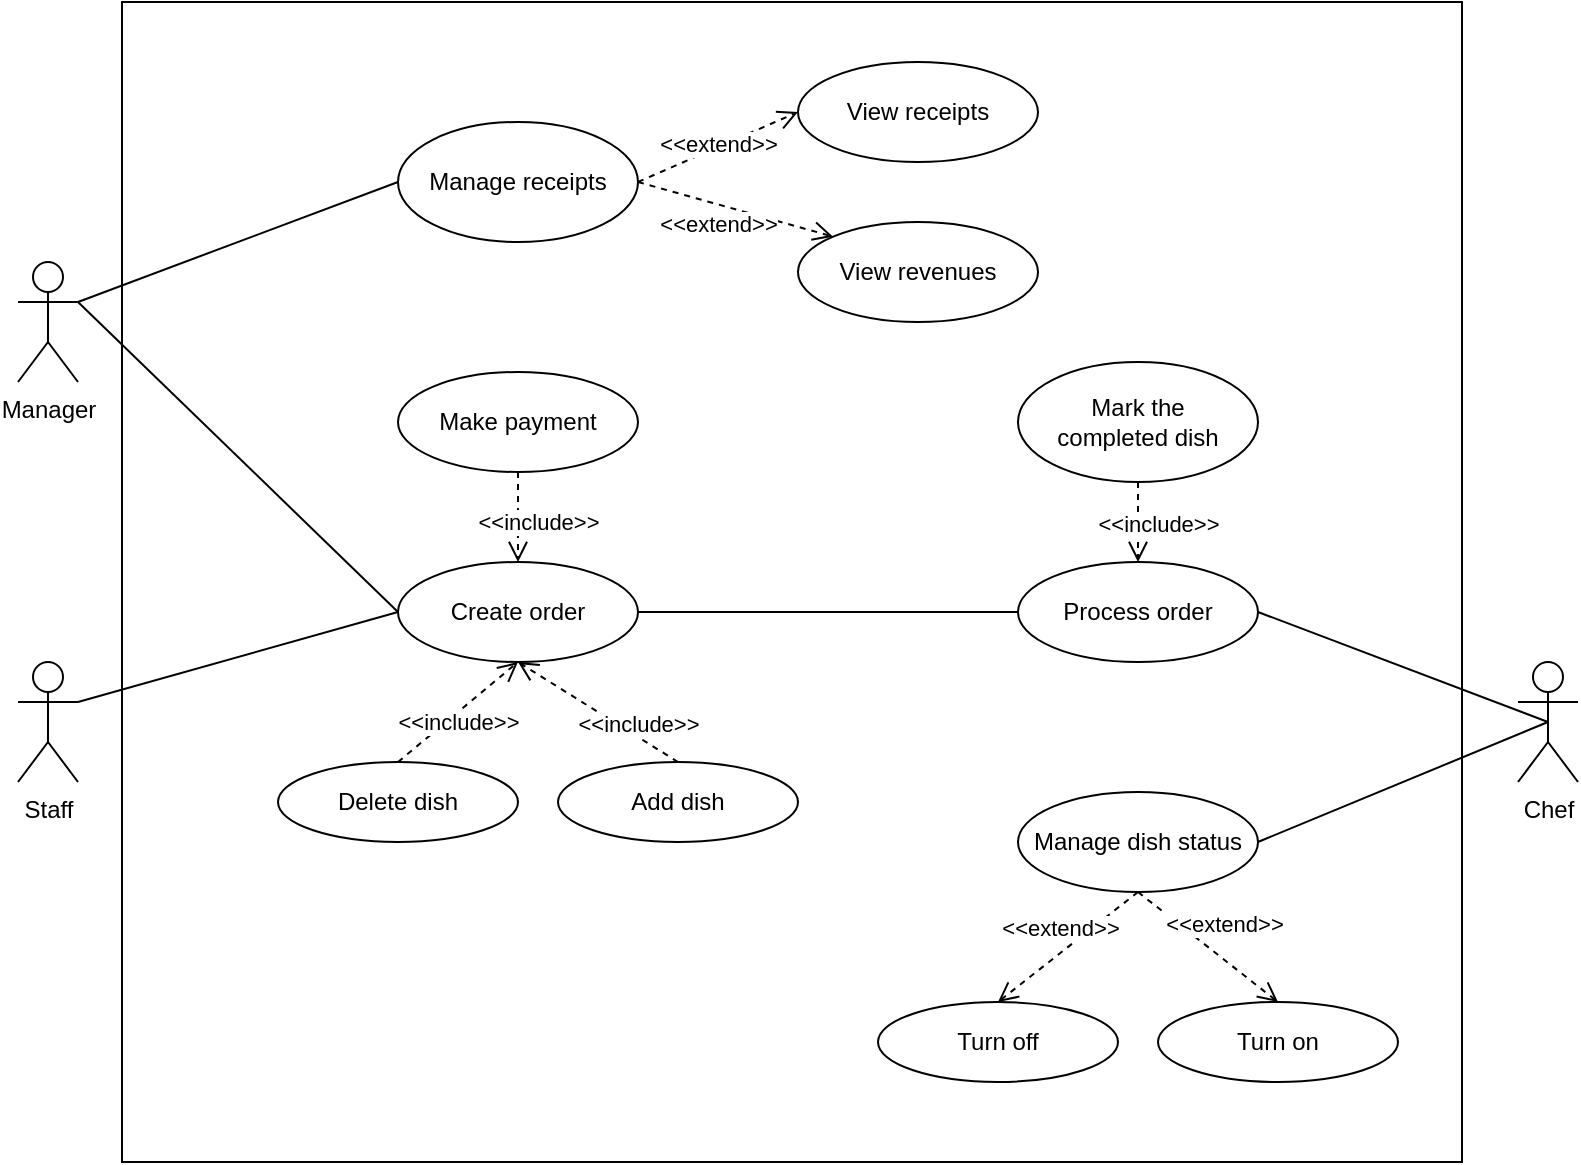 <mxfile version="21.1.1" type="device">
  <diagram name="Tổng quát" id="alEmz5WL3eYS6DBO8KOK">
    <mxGraphModel dx="1877" dy="573" grid="1" gridSize="10" guides="1" tooltips="1" connect="1" arrows="1" fold="1" page="1" pageScale="1" pageWidth="827" pageHeight="1169" math="0" shadow="0">
      <root>
        <mxCell id="0" />
        <mxCell id="1" parent="0" />
        <mxCell id="abdLdZj4Md6ytMnj9Wkn-7" value="" style="rounded=0;whiteSpace=wrap;html=1;" parent="1" vertex="1">
          <mxGeometry x="-748" y="20" width="670" height="580" as="geometry" />
        </mxCell>
        <mxCell id="abdLdZj4Md6ytMnj9Wkn-1" value="Staff" style="shape=umlActor;verticalLabelPosition=bottom;verticalAlign=top;html=1;outlineConnect=0;" parent="1" vertex="1">
          <mxGeometry x="-800" y="350" width="30" height="60" as="geometry" />
        </mxCell>
        <mxCell id="abdLdZj4Md6ytMnj9Wkn-2" value="Chef" style="shape=umlActor;verticalLabelPosition=bottom;verticalAlign=top;html=1;outlineConnect=0;" parent="1" vertex="1">
          <mxGeometry x="-50" y="350" width="30" height="60" as="geometry" />
        </mxCell>
        <mxCell id="abdLdZj4Md6ytMnj9Wkn-4" value="Manager" style="shape=umlActor;verticalLabelPosition=bottom;verticalAlign=top;html=1;outlineConnect=0;" parent="1" vertex="1">
          <mxGeometry x="-800" y="150" width="30" height="60" as="geometry" />
        </mxCell>
        <mxCell id="bAvRg4Wj8XqDjqAvWsMM-1" value="Create order" style="ellipse;whiteSpace=wrap;html=1;" parent="1" vertex="1">
          <mxGeometry x="-610" y="300" width="120" height="50" as="geometry" />
        </mxCell>
        <mxCell id="bAvRg4Wj8XqDjqAvWsMM-5" value="Make payment" style="ellipse;whiteSpace=wrap;html=1;" parent="1" vertex="1">
          <mxGeometry x="-610" y="205" width="120" height="50" as="geometry" />
        </mxCell>
        <mxCell id="bAvRg4Wj8XqDjqAvWsMM-7" value="" style="endArrow=none;html=1;rounded=0;exitX=1;exitY=0.333;exitDx=0;exitDy=0;exitPerimeter=0;entryX=0;entryY=0.5;entryDx=0;entryDy=0;" parent="1" source="abdLdZj4Md6ytMnj9Wkn-1" target="bAvRg4Wj8XqDjqAvWsMM-1" edge="1">
          <mxGeometry width="50" height="50" relative="1" as="geometry">
            <mxPoint x="-610" y="410" as="sourcePoint" />
            <mxPoint x="-560" y="360" as="targetPoint" />
          </mxGeometry>
        </mxCell>
        <mxCell id="bAvRg4Wj8XqDjqAvWsMM-9" value="Add dish" style="ellipse;whiteSpace=wrap;html=1;" parent="1" vertex="1">
          <mxGeometry x="-530" y="400" width="120" height="40" as="geometry" />
        </mxCell>
        <mxCell id="bAvRg4Wj8XqDjqAvWsMM-10" value="Delete dish" style="ellipse;whiteSpace=wrap;html=1;" parent="1" vertex="1">
          <mxGeometry x="-670" y="400" width="120" height="40" as="geometry" />
        </mxCell>
        <mxCell id="bAvRg4Wj8XqDjqAvWsMM-11" value="&amp;lt;&amp;lt;include&amp;gt;&amp;gt;" style="html=1;verticalAlign=bottom;endArrow=open;dashed=1;endSize=8;elbow=vertical;rounded=0;exitX=0.5;exitY=0;exitDx=0;exitDy=0;entryX=0.5;entryY=1;entryDx=0;entryDy=0;" parent="1" source="bAvRg4Wj8XqDjqAvWsMM-9" target="bAvRg4Wj8XqDjqAvWsMM-1" edge="1">
          <mxGeometry x="-0.528" y="2" relative="1" as="geometry">
            <mxPoint x="-413" y="470" as="sourcePoint" />
            <mxPoint x="-290" y="420" as="targetPoint" />
            <mxPoint as="offset" />
          </mxGeometry>
        </mxCell>
        <mxCell id="bAvRg4Wj8XqDjqAvWsMM-12" value="&amp;lt;&amp;lt;include&amp;gt;&amp;gt;" style="html=1;verticalAlign=bottom;endArrow=open;dashed=1;endSize=8;elbow=vertical;rounded=0;exitX=0.5;exitY=0;exitDx=0;exitDy=0;entryX=0.5;entryY=1;entryDx=0;entryDy=0;" parent="1" source="bAvRg4Wj8XqDjqAvWsMM-10" target="bAvRg4Wj8XqDjqAvWsMM-1" edge="1">
          <mxGeometry x="-0.246" y="-12" relative="1" as="geometry">
            <mxPoint x="-260" y="380" as="sourcePoint" />
            <mxPoint x="-290" y="420" as="targetPoint" />
            <mxPoint y="-1" as="offset" />
          </mxGeometry>
        </mxCell>
        <mxCell id="bAvRg4Wj8XqDjqAvWsMM-15" value="Process order" style="ellipse;whiteSpace=wrap;html=1;" parent="1" vertex="1">
          <mxGeometry x="-300" y="300" width="120" height="50" as="geometry" />
        </mxCell>
        <mxCell id="bAvRg4Wj8XqDjqAvWsMM-17" value="Manage dish status" style="ellipse;whiteSpace=wrap;html=1;" parent="1" vertex="1">
          <mxGeometry x="-300" y="415" width="120" height="50" as="geometry" />
        </mxCell>
        <mxCell id="bAvRg4Wj8XqDjqAvWsMM-19" value="Turn off" style="ellipse;whiteSpace=wrap;html=1;" parent="1" vertex="1">
          <mxGeometry x="-370" y="520" width="120" height="40" as="geometry" />
        </mxCell>
        <mxCell id="bAvRg4Wj8XqDjqAvWsMM-20" value="&amp;lt;&amp;lt;extend&amp;gt;&amp;gt;" style="html=1;verticalAlign=bottom;endArrow=open;dashed=1;endSize=8;elbow=vertical;rounded=0;entryX=0.5;entryY=0;entryDx=0;entryDy=0;exitX=0.5;exitY=1;exitDx=0;exitDy=0;" parent="1" source="bAvRg4Wj8XqDjqAvWsMM-17" target="bAvRg4Wj8XqDjqAvWsMM-19" edge="1">
          <mxGeometry x="0.062" y="-3" relative="1" as="geometry">
            <mxPoint x="-520" y="350" as="sourcePoint" />
            <mxPoint x="-430" y="440" as="targetPoint" />
            <mxPoint as="offset" />
          </mxGeometry>
        </mxCell>
        <mxCell id="bAvRg4Wj8XqDjqAvWsMM-23" value="Mark the &lt;br&gt;completed dish" style="ellipse;whiteSpace=wrap;html=1;" parent="1" vertex="1">
          <mxGeometry x="-300" y="200" width="120" height="60" as="geometry" />
        </mxCell>
        <mxCell id="bAvRg4Wj8XqDjqAvWsMM-24" value="&amp;lt;&amp;lt;include&amp;gt;&amp;gt;" style="html=1;verticalAlign=bottom;endArrow=open;dashed=1;endSize=8;elbow=vertical;rounded=0;entryX=0.5;entryY=0;entryDx=0;entryDy=0;exitX=0.5;exitY=1;exitDx=0;exitDy=0;" parent="1" source="bAvRg4Wj8XqDjqAvWsMM-23" target="bAvRg4Wj8XqDjqAvWsMM-15" edge="1">
          <mxGeometry x="0.5" y="10" relative="1" as="geometry">
            <mxPoint x="-560" y="630" as="sourcePoint" />
            <mxPoint x="-610" y="510" as="targetPoint" />
            <mxPoint as="offset" />
          </mxGeometry>
        </mxCell>
        <mxCell id="bAvRg4Wj8XqDjqAvWsMM-29" value="" style="endArrow=none;html=1;rounded=0;entryX=1;entryY=0.333;entryDx=0;entryDy=0;entryPerimeter=0;exitX=0;exitY=0.5;exitDx=0;exitDy=0;" parent="1" source="bAvRg4Wj8XqDjqAvWsMM-1" target="abdLdZj4Md6ytMnj9Wkn-4" edge="1">
          <mxGeometry width="50" height="50" relative="1" as="geometry">
            <mxPoint x="-480" y="320" as="sourcePoint" />
            <mxPoint x="-430" y="270" as="targetPoint" />
          </mxGeometry>
        </mxCell>
        <mxCell id="bAvRg4Wj8XqDjqAvWsMM-31" value="Manage receipts" style="ellipse;whiteSpace=wrap;html=1;" parent="1" vertex="1">
          <mxGeometry x="-610" y="80" width="120" height="60" as="geometry" />
        </mxCell>
        <mxCell id="bAvRg4Wj8XqDjqAvWsMM-34" value="" style="endArrow=none;html=1;rounded=0;entryX=0;entryY=0.5;entryDx=0;entryDy=0;exitX=1;exitY=0.333;exitDx=0;exitDy=0;exitPerimeter=0;" parent="1" source="abdLdZj4Md6ytMnj9Wkn-4" target="bAvRg4Wj8XqDjqAvWsMM-31" edge="1">
          <mxGeometry width="50" height="50" relative="1" as="geometry">
            <mxPoint x="-430" y="280" as="sourcePoint" />
            <mxPoint x="-380" y="230" as="targetPoint" />
          </mxGeometry>
        </mxCell>
        <mxCell id="yZcRr51fnGqA_wAMtCOE-3" value="View receipts" style="ellipse;whiteSpace=wrap;html=1;" vertex="1" parent="1">
          <mxGeometry x="-410" y="50" width="120" height="50" as="geometry" />
        </mxCell>
        <mxCell id="yZcRr51fnGqA_wAMtCOE-4" value="View revenues" style="ellipse;whiteSpace=wrap;html=1;" vertex="1" parent="1">
          <mxGeometry x="-410" y="130" width="120" height="50" as="geometry" />
        </mxCell>
        <mxCell id="yZcRr51fnGqA_wAMtCOE-5" value="&amp;lt;&amp;lt;extend&amp;gt;&amp;gt;" style="html=1;verticalAlign=bottom;endArrow=open;dashed=1;endSize=8;elbow=vertical;rounded=0;entryX=0;entryY=0.5;entryDx=0;entryDy=0;exitX=1;exitY=0.5;exitDx=0;exitDy=0;" edge="1" parent="1" source="bAvRg4Wj8XqDjqAvWsMM-31" target="yZcRr51fnGqA_wAMtCOE-3">
          <mxGeometry x="-0.069" y="-7" relative="1" as="geometry">
            <mxPoint x="-500" y="90" as="sourcePoint" />
            <mxPoint x="-400" y="110" as="targetPoint" />
            <mxPoint as="offset" />
          </mxGeometry>
        </mxCell>
        <mxCell id="yZcRr51fnGqA_wAMtCOE-6" value="&amp;lt;&amp;lt;extend&amp;gt;&amp;gt;" style="html=1;verticalAlign=bottom;endArrow=open;dashed=1;endSize=8;elbow=vertical;rounded=0;entryX=0;entryY=0;entryDx=0;entryDy=0;exitX=1;exitY=0.5;exitDx=0;exitDy=0;" edge="1" parent="1" source="bAvRg4Wj8XqDjqAvWsMM-31" target="yZcRr51fnGqA_wAMtCOE-4">
          <mxGeometry x="-0.08" y="-18" relative="1" as="geometry">
            <mxPoint x="-490" y="110" as="sourcePoint" />
            <mxPoint x="-430" y="80" as="targetPoint" />
            <mxPoint as="offset" />
          </mxGeometry>
        </mxCell>
        <mxCell id="yZcRr51fnGqA_wAMtCOE-7" value="" style="endArrow=none;html=1;rounded=0;entryX=0.5;entryY=0.5;entryDx=0;entryDy=0;entryPerimeter=0;exitX=1;exitY=0.5;exitDx=0;exitDy=0;" edge="1" parent="1" source="bAvRg4Wj8XqDjqAvWsMM-15" target="abdLdZj4Md6ytMnj9Wkn-2">
          <mxGeometry width="50" height="50" relative="1" as="geometry">
            <mxPoint x="-680" y="365" as="sourcePoint" />
            <mxPoint x="-760" y="150" as="targetPoint" />
          </mxGeometry>
        </mxCell>
        <mxCell id="yZcRr51fnGqA_wAMtCOE-10" value="" style="endArrow=none;html=1;rounded=0;exitX=1;exitY=0.5;exitDx=0;exitDy=0;entryX=0;entryY=0.5;entryDx=0;entryDy=0;" edge="1" parent="1" source="bAvRg4Wj8XqDjqAvWsMM-1" target="bAvRg4Wj8XqDjqAvWsMM-15">
          <mxGeometry width="50" height="50" relative="1" as="geometry">
            <mxPoint x="-760" y="410" as="sourcePoint" />
            <mxPoint x="-600" y="365" as="targetPoint" />
          </mxGeometry>
        </mxCell>
        <mxCell id="yZcRr51fnGqA_wAMtCOE-11" value="Turn on" style="ellipse;whiteSpace=wrap;html=1;" vertex="1" parent="1">
          <mxGeometry x="-230" y="520" width="120" height="40" as="geometry" />
        </mxCell>
        <mxCell id="yZcRr51fnGqA_wAMtCOE-12" value="&amp;lt;&amp;lt;extend&amp;gt;&amp;gt;" style="html=1;verticalAlign=bottom;endArrow=open;dashed=1;endSize=8;elbow=vertical;rounded=0;entryX=0.5;entryY=0;entryDx=0;entryDy=0;exitX=0.5;exitY=1;exitDx=0;exitDy=0;" edge="1" parent="1" source="bAvRg4Wj8XqDjqAvWsMM-17" target="yZcRr51fnGqA_wAMtCOE-11">
          <mxGeometry x="0.109" y="7" relative="1" as="geometry">
            <mxPoint x="-190" y="490" as="sourcePoint" />
            <mxPoint x="-280" y="570" as="targetPoint" />
            <mxPoint as="offset" />
          </mxGeometry>
        </mxCell>
        <mxCell id="yZcRr51fnGqA_wAMtCOE-13" value="&amp;lt;&amp;lt;include&amp;gt;&amp;gt;" style="html=1;verticalAlign=bottom;endArrow=open;dashed=1;endSize=8;elbow=vertical;rounded=0;entryX=0.5;entryY=0;entryDx=0;entryDy=0;exitX=0.5;exitY=1;exitDx=0;exitDy=0;" edge="1" parent="1" source="bAvRg4Wj8XqDjqAvWsMM-5" target="bAvRg4Wj8XqDjqAvWsMM-1">
          <mxGeometry x="0.5" y="10" relative="1" as="geometry">
            <mxPoint x="-540" y="260" as="sourcePoint" />
            <mxPoint x="-550" y="300" as="targetPoint" />
            <mxPoint as="offset" />
          </mxGeometry>
        </mxCell>
        <mxCell id="yZcRr51fnGqA_wAMtCOE-14" value="" style="endArrow=none;html=1;rounded=0;exitX=1;exitY=0.5;exitDx=0;exitDy=0;entryX=0.5;entryY=0.5;entryDx=0;entryDy=0;entryPerimeter=0;" edge="1" parent="1" source="bAvRg4Wj8XqDjqAvWsMM-17" target="abdLdZj4Md6ytMnj9Wkn-2">
          <mxGeometry width="50" height="50" relative="1" as="geometry">
            <mxPoint x="-760" y="410" as="sourcePoint" />
            <mxPoint x="-600" y="365" as="targetPoint" />
          </mxGeometry>
        </mxCell>
      </root>
    </mxGraphModel>
  </diagram>
</mxfile>
